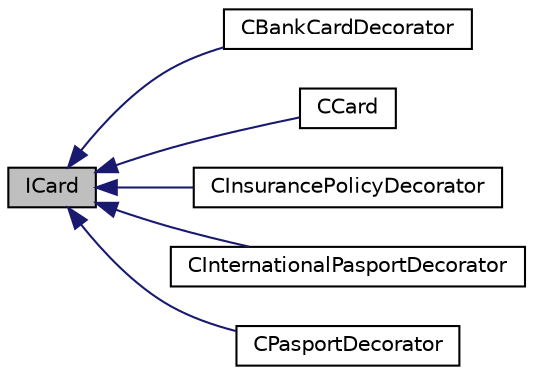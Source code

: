 digraph "ICard"
{
  edge [fontname="Helvetica",fontsize="10",labelfontname="Helvetica",labelfontsize="10"];
  node [fontname="Helvetica",fontsize="10",shape=record];
  rankdir="LR";
  Node1 [label="ICard",height=0.2,width=0.4,color="black", fillcolor="grey75", style="filled", fontcolor="black"];
  Node1 -> Node2 [dir="back",color="midnightblue",fontsize="10",style="solid"];
  Node2 [label="CBankCardDecorator",height=0.2,width=0.4,color="black", fillcolor="white", style="filled",URL="$classCBankCardDecorator.html",tooltip="Декорирование банковской карты "];
  Node1 -> Node3 [dir="back",color="midnightblue",fontsize="10",style="solid"];
  Node3 [label="CCard",height=0.2,width=0.4,color="black", fillcolor="white", style="filled",URL="$classCCard.html",tooltip="Реализация карты "];
  Node1 -> Node4 [dir="back",color="midnightblue",fontsize="10",style="solid"];
  Node4 [label="CInsurancePolicyDecorator",height=0.2,width=0.4,color="black", fillcolor="white", style="filled",URL="$classCInsurancePolicyDecorator.html"];
  Node1 -> Node5 [dir="back",color="midnightblue",fontsize="10",style="solid"];
  Node5 [label="CInternationalPasportDecorator",height=0.2,width=0.4,color="black", fillcolor="white", style="filled",URL="$classCInternationalPasportDecorator.html",tooltip="Декорирование загран паспорта "];
  Node1 -> Node6 [dir="back",color="midnightblue",fontsize="10",style="solid"];
  Node6 [label="CPasportDecorator",height=0.2,width=0.4,color="black", fillcolor="white", style="filled",URL="$classCPasportDecorator.html",tooltip="Декорирование паспорта "];
}
